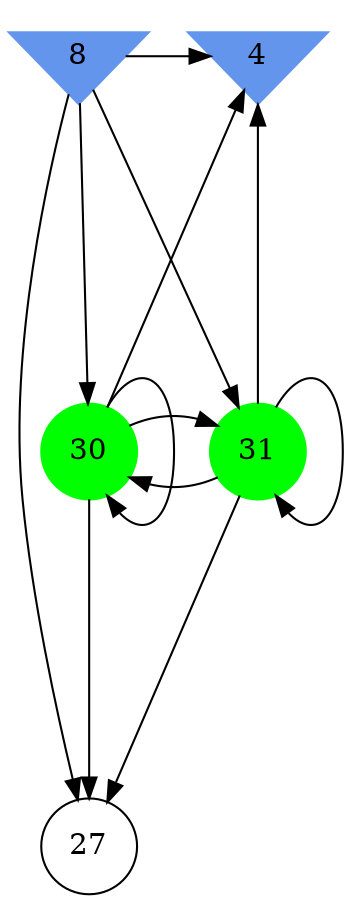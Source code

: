 digraph brain {
	ranksep=2.0;
	4 [shape=invtriangle,style=filled,color=cornflowerblue];
	8 [shape=invtriangle,style=filled,color=cornflowerblue];
	27 [shape=circle,color=black];
	30 [shape=circle,style=filled,color=green];
	31 [shape=circle,style=filled,color=green];
	31	->	30;
	31	->	4;
	31	->	31;
	31	->	27;
	8	->	30;
	8	->	4;
	8	->	31;
	8	->	27;
	30	->	30;
	30	->	4;
	30	->	31;
	30	->	27;
	{ rank=same; 4; 8; }
	{ rank=same; 27; }
	{ rank=same; 30; 31; }
}
